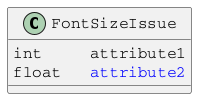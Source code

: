 {
  "sha1": "2n8eyk7tugb2cvxiu06ysv16qcn76u9",
  "insertion": {
    "when": "2024-05-30T20:48:20.054Z",
    "user": "plantuml@gmail.com"
  }
}
@startuml
 
skinparam class {
    AttributeFontSize 16
    AttributeFontName Courier
}
 
class FontSizeIssue {
    int     attribute1
    float   <color:blue>attribute2</color>
}
@enduml

